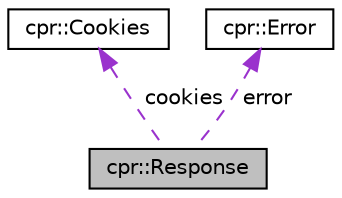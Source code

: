 digraph "cpr::Response"
{
 // LATEX_PDF_SIZE
  edge [fontname="Helvetica",fontsize="10",labelfontname="Helvetica",labelfontsize="10"];
  node [fontname="Helvetica",fontsize="10",shape=record];
  Node1 [label="cpr::Response",height=0.2,width=0.4,color="black", fillcolor="grey75", style="filled", fontcolor="black",tooltip=" "];
  Node2 -> Node1 [dir="back",color="darkorchid3",fontsize="10",style="dashed",label=" cookies" ,fontname="Helvetica"];
  Node2 [label="cpr::Cookies",height=0.2,width=0.4,color="black", fillcolor="white", style="filled",URL="$classcpr_1_1_cookies.html",tooltip=" "];
  Node3 -> Node1 [dir="back",color="darkorchid3",fontsize="10",style="dashed",label=" error" ,fontname="Helvetica"];
  Node3 [label="cpr::Error",height=0.2,width=0.4,color="black", fillcolor="white", style="filled",URL="$classcpr_1_1_error.html",tooltip=" "];
}
